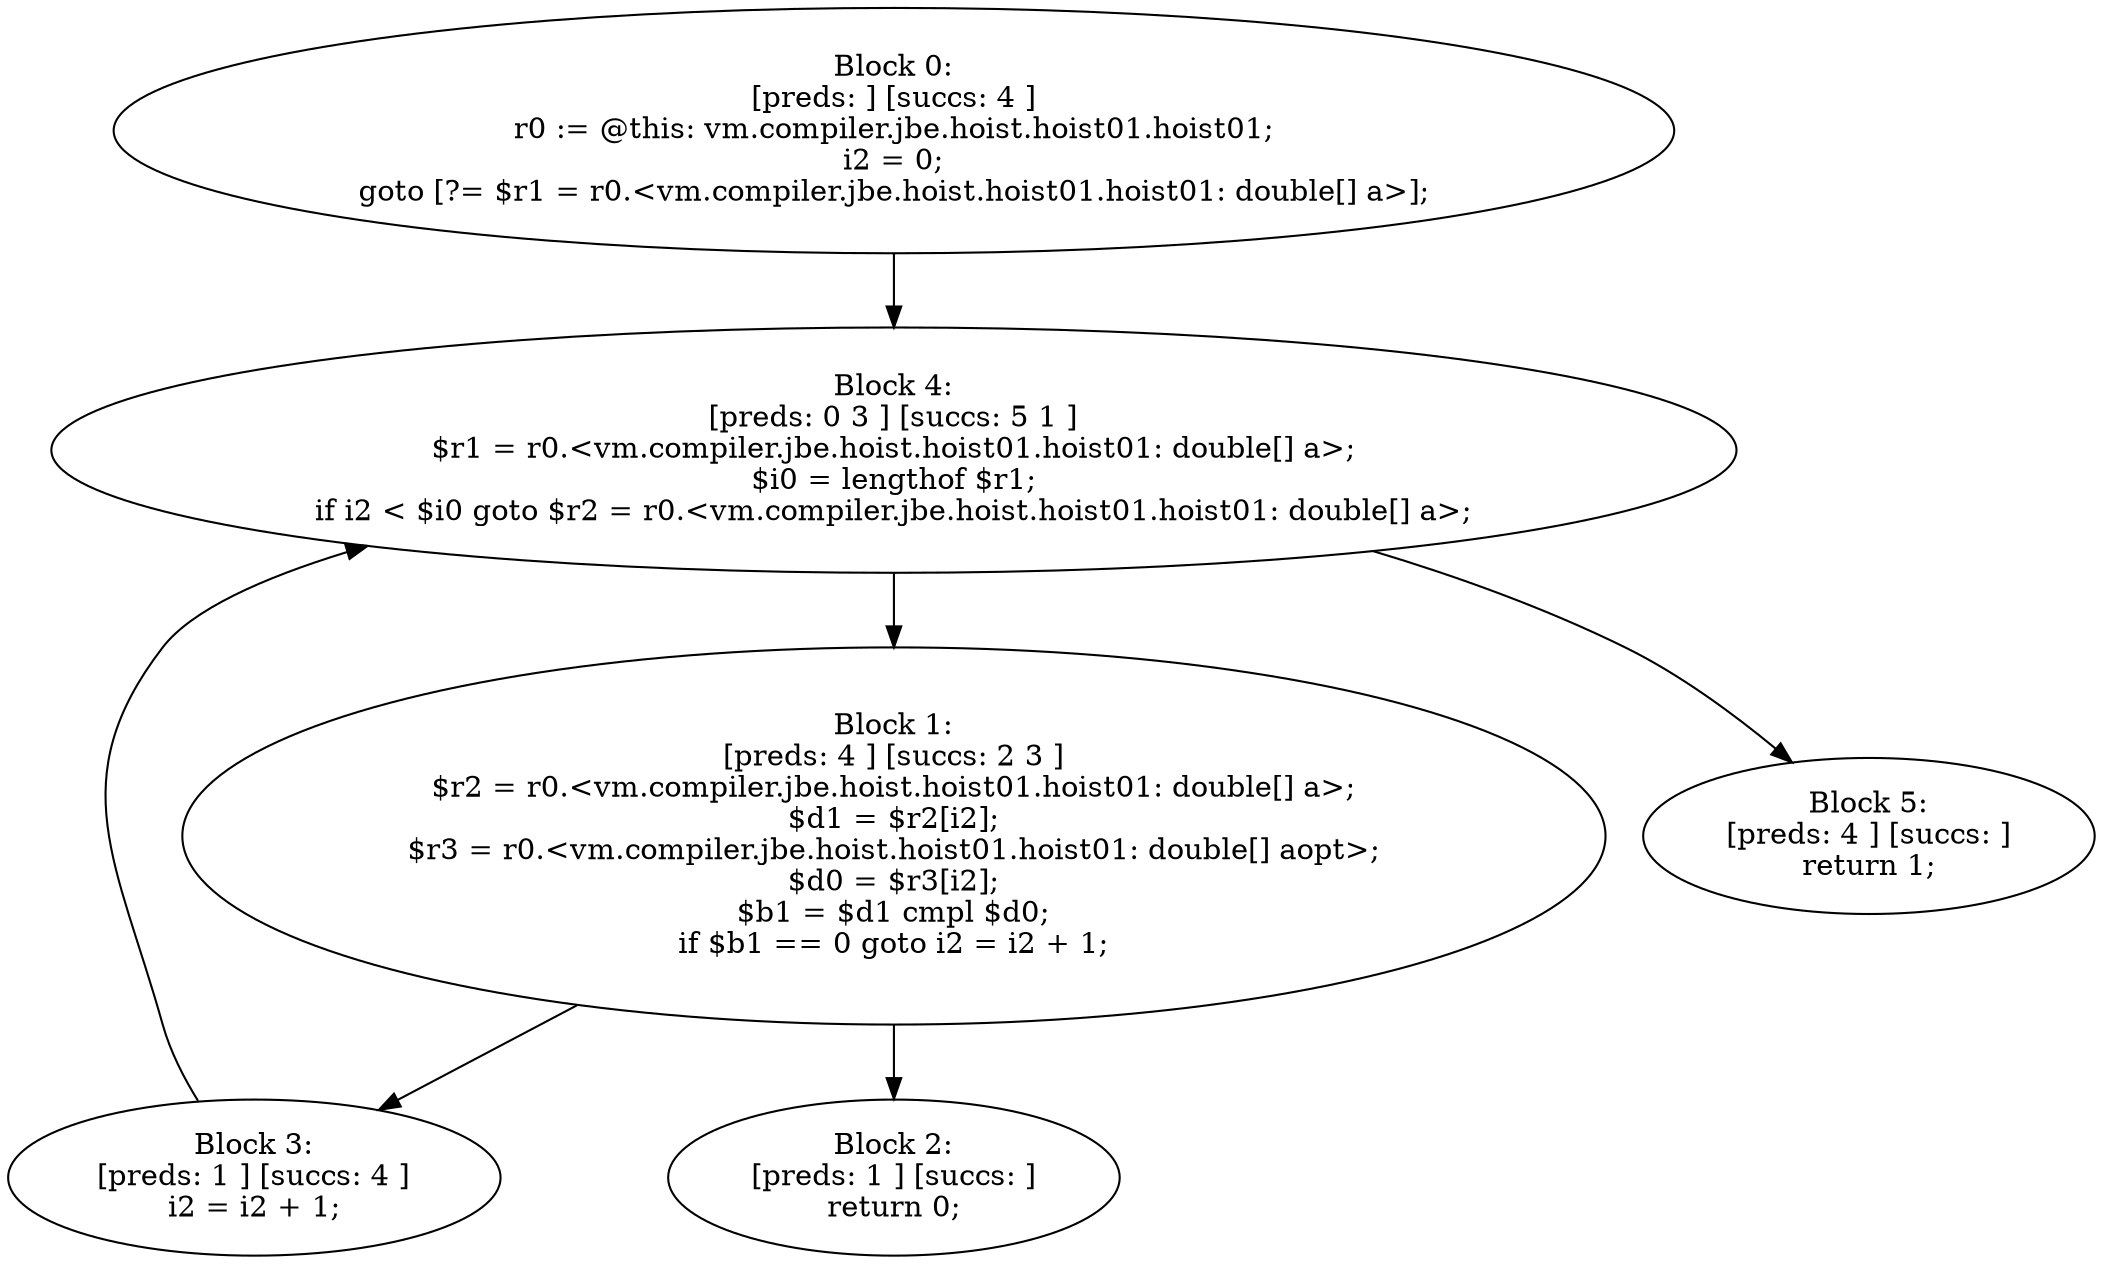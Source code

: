 digraph "unitGraph" {
    "Block 0:
[preds: ] [succs: 4 ]
r0 := @this: vm.compiler.jbe.hoist.hoist01.hoist01;
i2 = 0;
goto [?= $r1 = r0.<vm.compiler.jbe.hoist.hoist01.hoist01: double[] a>];
"
    "Block 1:
[preds: 4 ] [succs: 2 3 ]
$r2 = r0.<vm.compiler.jbe.hoist.hoist01.hoist01: double[] a>;
$d1 = $r2[i2];
$r3 = r0.<vm.compiler.jbe.hoist.hoist01.hoist01: double[] aopt>;
$d0 = $r3[i2];
$b1 = $d1 cmpl $d0;
if $b1 == 0 goto i2 = i2 + 1;
"
    "Block 2:
[preds: 1 ] [succs: ]
return 0;
"
    "Block 3:
[preds: 1 ] [succs: 4 ]
i2 = i2 + 1;
"
    "Block 4:
[preds: 0 3 ] [succs: 5 1 ]
$r1 = r0.<vm.compiler.jbe.hoist.hoist01.hoist01: double[] a>;
$i0 = lengthof $r1;
if i2 < $i0 goto $r2 = r0.<vm.compiler.jbe.hoist.hoist01.hoist01: double[] a>;
"
    "Block 5:
[preds: 4 ] [succs: ]
return 1;
"
    "Block 0:
[preds: ] [succs: 4 ]
r0 := @this: vm.compiler.jbe.hoist.hoist01.hoist01;
i2 = 0;
goto [?= $r1 = r0.<vm.compiler.jbe.hoist.hoist01.hoist01: double[] a>];
"->"Block 4:
[preds: 0 3 ] [succs: 5 1 ]
$r1 = r0.<vm.compiler.jbe.hoist.hoist01.hoist01: double[] a>;
$i0 = lengthof $r1;
if i2 < $i0 goto $r2 = r0.<vm.compiler.jbe.hoist.hoist01.hoist01: double[] a>;
";
    "Block 1:
[preds: 4 ] [succs: 2 3 ]
$r2 = r0.<vm.compiler.jbe.hoist.hoist01.hoist01: double[] a>;
$d1 = $r2[i2];
$r3 = r0.<vm.compiler.jbe.hoist.hoist01.hoist01: double[] aopt>;
$d0 = $r3[i2];
$b1 = $d1 cmpl $d0;
if $b1 == 0 goto i2 = i2 + 1;
"->"Block 2:
[preds: 1 ] [succs: ]
return 0;
";
    "Block 1:
[preds: 4 ] [succs: 2 3 ]
$r2 = r0.<vm.compiler.jbe.hoist.hoist01.hoist01: double[] a>;
$d1 = $r2[i2];
$r3 = r0.<vm.compiler.jbe.hoist.hoist01.hoist01: double[] aopt>;
$d0 = $r3[i2];
$b1 = $d1 cmpl $d0;
if $b1 == 0 goto i2 = i2 + 1;
"->"Block 3:
[preds: 1 ] [succs: 4 ]
i2 = i2 + 1;
";
    "Block 3:
[preds: 1 ] [succs: 4 ]
i2 = i2 + 1;
"->"Block 4:
[preds: 0 3 ] [succs: 5 1 ]
$r1 = r0.<vm.compiler.jbe.hoist.hoist01.hoist01: double[] a>;
$i0 = lengthof $r1;
if i2 < $i0 goto $r2 = r0.<vm.compiler.jbe.hoist.hoist01.hoist01: double[] a>;
";
    "Block 4:
[preds: 0 3 ] [succs: 5 1 ]
$r1 = r0.<vm.compiler.jbe.hoist.hoist01.hoist01: double[] a>;
$i0 = lengthof $r1;
if i2 < $i0 goto $r2 = r0.<vm.compiler.jbe.hoist.hoist01.hoist01: double[] a>;
"->"Block 5:
[preds: 4 ] [succs: ]
return 1;
";
    "Block 4:
[preds: 0 3 ] [succs: 5 1 ]
$r1 = r0.<vm.compiler.jbe.hoist.hoist01.hoist01: double[] a>;
$i0 = lengthof $r1;
if i2 < $i0 goto $r2 = r0.<vm.compiler.jbe.hoist.hoist01.hoist01: double[] a>;
"->"Block 1:
[preds: 4 ] [succs: 2 3 ]
$r2 = r0.<vm.compiler.jbe.hoist.hoist01.hoist01: double[] a>;
$d1 = $r2[i2];
$r3 = r0.<vm.compiler.jbe.hoist.hoist01.hoist01: double[] aopt>;
$d0 = $r3[i2];
$b1 = $d1 cmpl $d0;
if $b1 == 0 goto i2 = i2 + 1;
";
}
